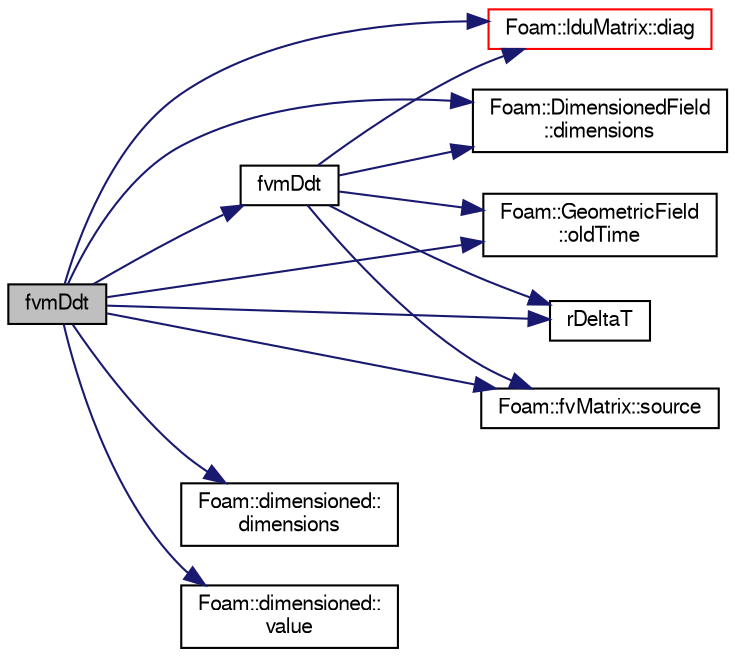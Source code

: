 digraph "fvmDdt"
{
  bgcolor="transparent";
  edge [fontname="FreeSans",fontsize="10",labelfontname="FreeSans",labelfontsize="10"];
  node [fontname="FreeSans",fontsize="10",shape=record];
  rankdir="LR";
  Node94 [label="fvmDdt",height=0.2,width=0.4,color="black", fillcolor="grey75", style="filled", fontcolor="black"];
  Node94 -> Node95 [color="midnightblue",fontsize="10",style="solid",fontname="FreeSans"];
  Node95 [label="Foam::lduMatrix::diag",height=0.2,width=0.4,color="red",URL="$a26882.html#a9140aaa9630c2cba2fe28369a649f2f0"];
  Node94 -> Node98 [color="midnightblue",fontsize="10",style="solid",fontname="FreeSans"];
  Node98 [label="Foam::dimensioned::\ldimensions",height=0.2,width=0.4,color="black",URL="$a26366.html#a512673c2674ca2d38885f1bb5f6994fb",tooltip="Return const reference to dimensions. "];
  Node94 -> Node99 [color="midnightblue",fontsize="10",style="solid",fontname="FreeSans"];
  Node99 [label="Foam::DimensionedField\l::dimensions",height=0.2,width=0.4,color="black",URL="$a26390.html#a66989c1e0666e0d0c93a2056ce75599e",tooltip="Return dimensions. "];
  Node94 -> Node100 [color="midnightblue",fontsize="10",style="solid",fontname="FreeSans"];
  Node100 [label="fvmDdt",height=0.2,width=0.4,color="black",URL="$a22466.html#a8602a98a4ac41054bb3dcf8adc93b94b"];
  Node100 -> Node95 [color="midnightblue",fontsize="10",style="solid",fontname="FreeSans"];
  Node100 -> Node99 [color="midnightblue",fontsize="10",style="solid",fontname="FreeSans"];
  Node100 -> Node101 [color="midnightblue",fontsize="10",style="solid",fontname="FreeSans"];
  Node101 [label="Foam::GeometricField\l::oldTime",height=0.2,width=0.4,color="black",URL="$a22434.html#a2f51be6de19012555f923b0902d64135",tooltip="Return old time field. "];
  Node100 -> Node102 [color="midnightblue",fontsize="10",style="solid",fontname="FreeSans"];
  Node102 [label="rDeltaT",height=0.2,width=0.4,color="black",URL="$a38426.html#ab4a06642de5708190d817dc1a2e352a3"];
  Node100 -> Node103 [color="midnightblue",fontsize="10",style="solid",fontname="FreeSans"];
  Node103 [label="Foam::fvMatrix::source",height=0.2,width=0.4,color="black",URL="$a22358.html#a4c49d61a0e11bbdadf6646dbe3740560"];
  Node94 -> Node101 [color="midnightblue",fontsize="10",style="solid",fontname="FreeSans"];
  Node94 -> Node102 [color="midnightblue",fontsize="10",style="solid",fontname="FreeSans"];
  Node94 -> Node103 [color="midnightblue",fontsize="10",style="solid",fontname="FreeSans"];
  Node94 -> Node104 [color="midnightblue",fontsize="10",style="solid",fontname="FreeSans"];
  Node104 [label="Foam::dimensioned::\lvalue",height=0.2,width=0.4,color="black",URL="$a26366.html#a7948200a26c85fc3a83ffa510a91d668",tooltip="Return const reference to value. "];
}
